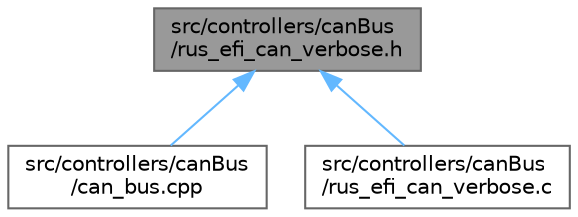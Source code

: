 digraph "src/controllers/canBus/rus_efi_can_verbose.h"
{
 // LATEX_PDF_SIZE
  bgcolor="transparent";
  edge [fontname=Helvetica,fontsize=10,labelfontname=Helvetica,labelfontsize=10];
  node [fontname=Helvetica,fontsize=10,shape=box,height=0.2,width=0.4];
  Node1 [id="Node000001",label="src/controllers/canBus\l/rus_efi_can_verbose.h",height=0.2,width=0.4,color="gray40", fillcolor="grey60", style="filled", fontcolor="black",tooltip=" "];
  Node1 -> Node2 [id="edge1_Node000001_Node000002",dir="back",color="steelblue1",style="solid",tooltip=" "];
  Node2 [id="Node000002",label="src/controllers/canBus\l/can_bus.cpp",height=0.2,width=0.4,color="grey40", fillcolor="white", style="filled",URL="$can__bus_8cpp.html",tooltip=" "];
  Node1 -> Node3 [id="edge2_Node000001_Node000003",dir="back",color="steelblue1",style="solid",tooltip=" "];
  Node3 [id="Node000003",label="src/controllers/canBus\l/rus_efi_can_verbose.c",height=0.2,width=0.4,color="grey40", fillcolor="white", style="filled",URL="$rus__efi__can__verbose_8c.html",tooltip=" "];
}
